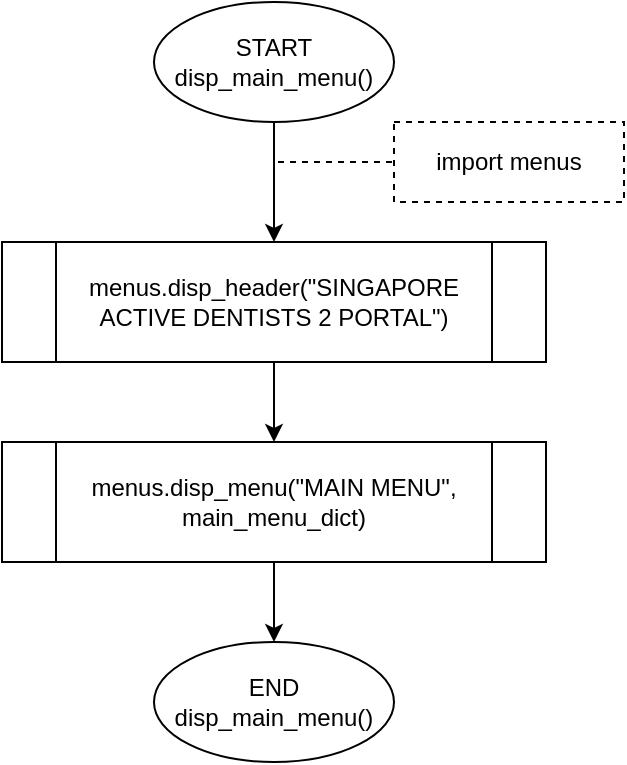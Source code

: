 <mxfile version="20.5.3" type="github">
  <diagram id="V08QJUd-WuFQ5g13flwr" name="Page-1">
    <mxGraphModel dx="990" dy="571" grid="1" gridSize="10" guides="1" tooltips="1" connect="1" arrows="1" fold="1" page="1" pageScale="1" pageWidth="850" pageHeight="1100" math="0" shadow="0">
      <root>
        <mxCell id="0" />
        <mxCell id="1" parent="0" />
        <mxCell id="43A4pbqXO1nAeypgFMOT-2" value="START&lt;br&gt;disp_main_menu()" style="ellipse;whiteSpace=wrap;html=1;" vertex="1" parent="1">
          <mxGeometry x="365" y="10" width="120" height="60" as="geometry" />
        </mxCell>
        <mxCell id="43A4pbqXO1nAeypgFMOT-6" value="" style="edgeStyle=orthogonalEdgeStyle;rounded=0;orthogonalLoop=1;jettySize=auto;html=1;" edge="1" parent="1" source="43A4pbqXO1nAeypgFMOT-3" target="43A4pbqXO1nAeypgFMOT-5">
          <mxGeometry relative="1" as="geometry" />
        </mxCell>
        <mxCell id="43A4pbqXO1nAeypgFMOT-3" value="menus.disp_header(&quot;SINGAPORE ACTIVE DENTISTS 2 PORTAL&quot;)" style="shape=process;whiteSpace=wrap;html=1;backgroundOutline=1;" vertex="1" parent="1">
          <mxGeometry x="289" y="130" width="272" height="60" as="geometry" />
        </mxCell>
        <mxCell id="43A4pbqXO1nAeypgFMOT-11" value="" style="edgeStyle=orthogonalEdgeStyle;rounded=0;orthogonalLoop=1;jettySize=auto;html=1;" edge="1" parent="1" source="43A4pbqXO1nAeypgFMOT-5" target="43A4pbqXO1nAeypgFMOT-10">
          <mxGeometry relative="1" as="geometry" />
        </mxCell>
        <mxCell id="43A4pbqXO1nAeypgFMOT-5" value="menus.disp_menu(&quot;MAIN MENU&quot;, main_menu_dict)" style="shape=process;whiteSpace=wrap;html=1;backgroundOutline=1;" vertex="1" parent="1">
          <mxGeometry x="289" y="230" width="272" height="60" as="geometry" />
        </mxCell>
        <mxCell id="43A4pbqXO1nAeypgFMOT-7" value="" style="edgeStyle=orthogonalEdgeStyle;rounded=0;orthogonalLoop=1;jettySize=auto;html=1;" edge="1" parent="1">
          <mxGeometry relative="1" as="geometry">
            <mxPoint x="425" y="70" as="sourcePoint" />
            <mxPoint x="425" y="130" as="targetPoint" />
          </mxGeometry>
        </mxCell>
        <mxCell id="43A4pbqXO1nAeypgFMOT-8" value="import menus" style="rounded=0;whiteSpace=wrap;html=1;glass=0;dashed=1;" vertex="1" parent="1">
          <mxGeometry x="485" y="70" width="115" height="40" as="geometry" />
        </mxCell>
        <mxCell id="43A4pbqXO1nAeypgFMOT-9" value="" style="endArrow=none;dashed=1;html=1;rounded=0;strokeColor=default;entryX=0;entryY=0.5;entryDx=0;entryDy=0;" edge="1" parent="1" target="43A4pbqXO1nAeypgFMOT-8">
          <mxGeometry width="50" height="50" relative="1" as="geometry">
            <mxPoint x="427" y="90" as="sourcePoint" />
            <mxPoint x="637" y="320" as="targetPoint" />
          </mxGeometry>
        </mxCell>
        <mxCell id="43A4pbqXO1nAeypgFMOT-10" value="END&lt;br&gt;disp_main_menu()" style="ellipse;whiteSpace=wrap;html=1;" vertex="1" parent="1">
          <mxGeometry x="365" y="330" width="120" height="60" as="geometry" />
        </mxCell>
      </root>
    </mxGraphModel>
  </diagram>
</mxfile>
